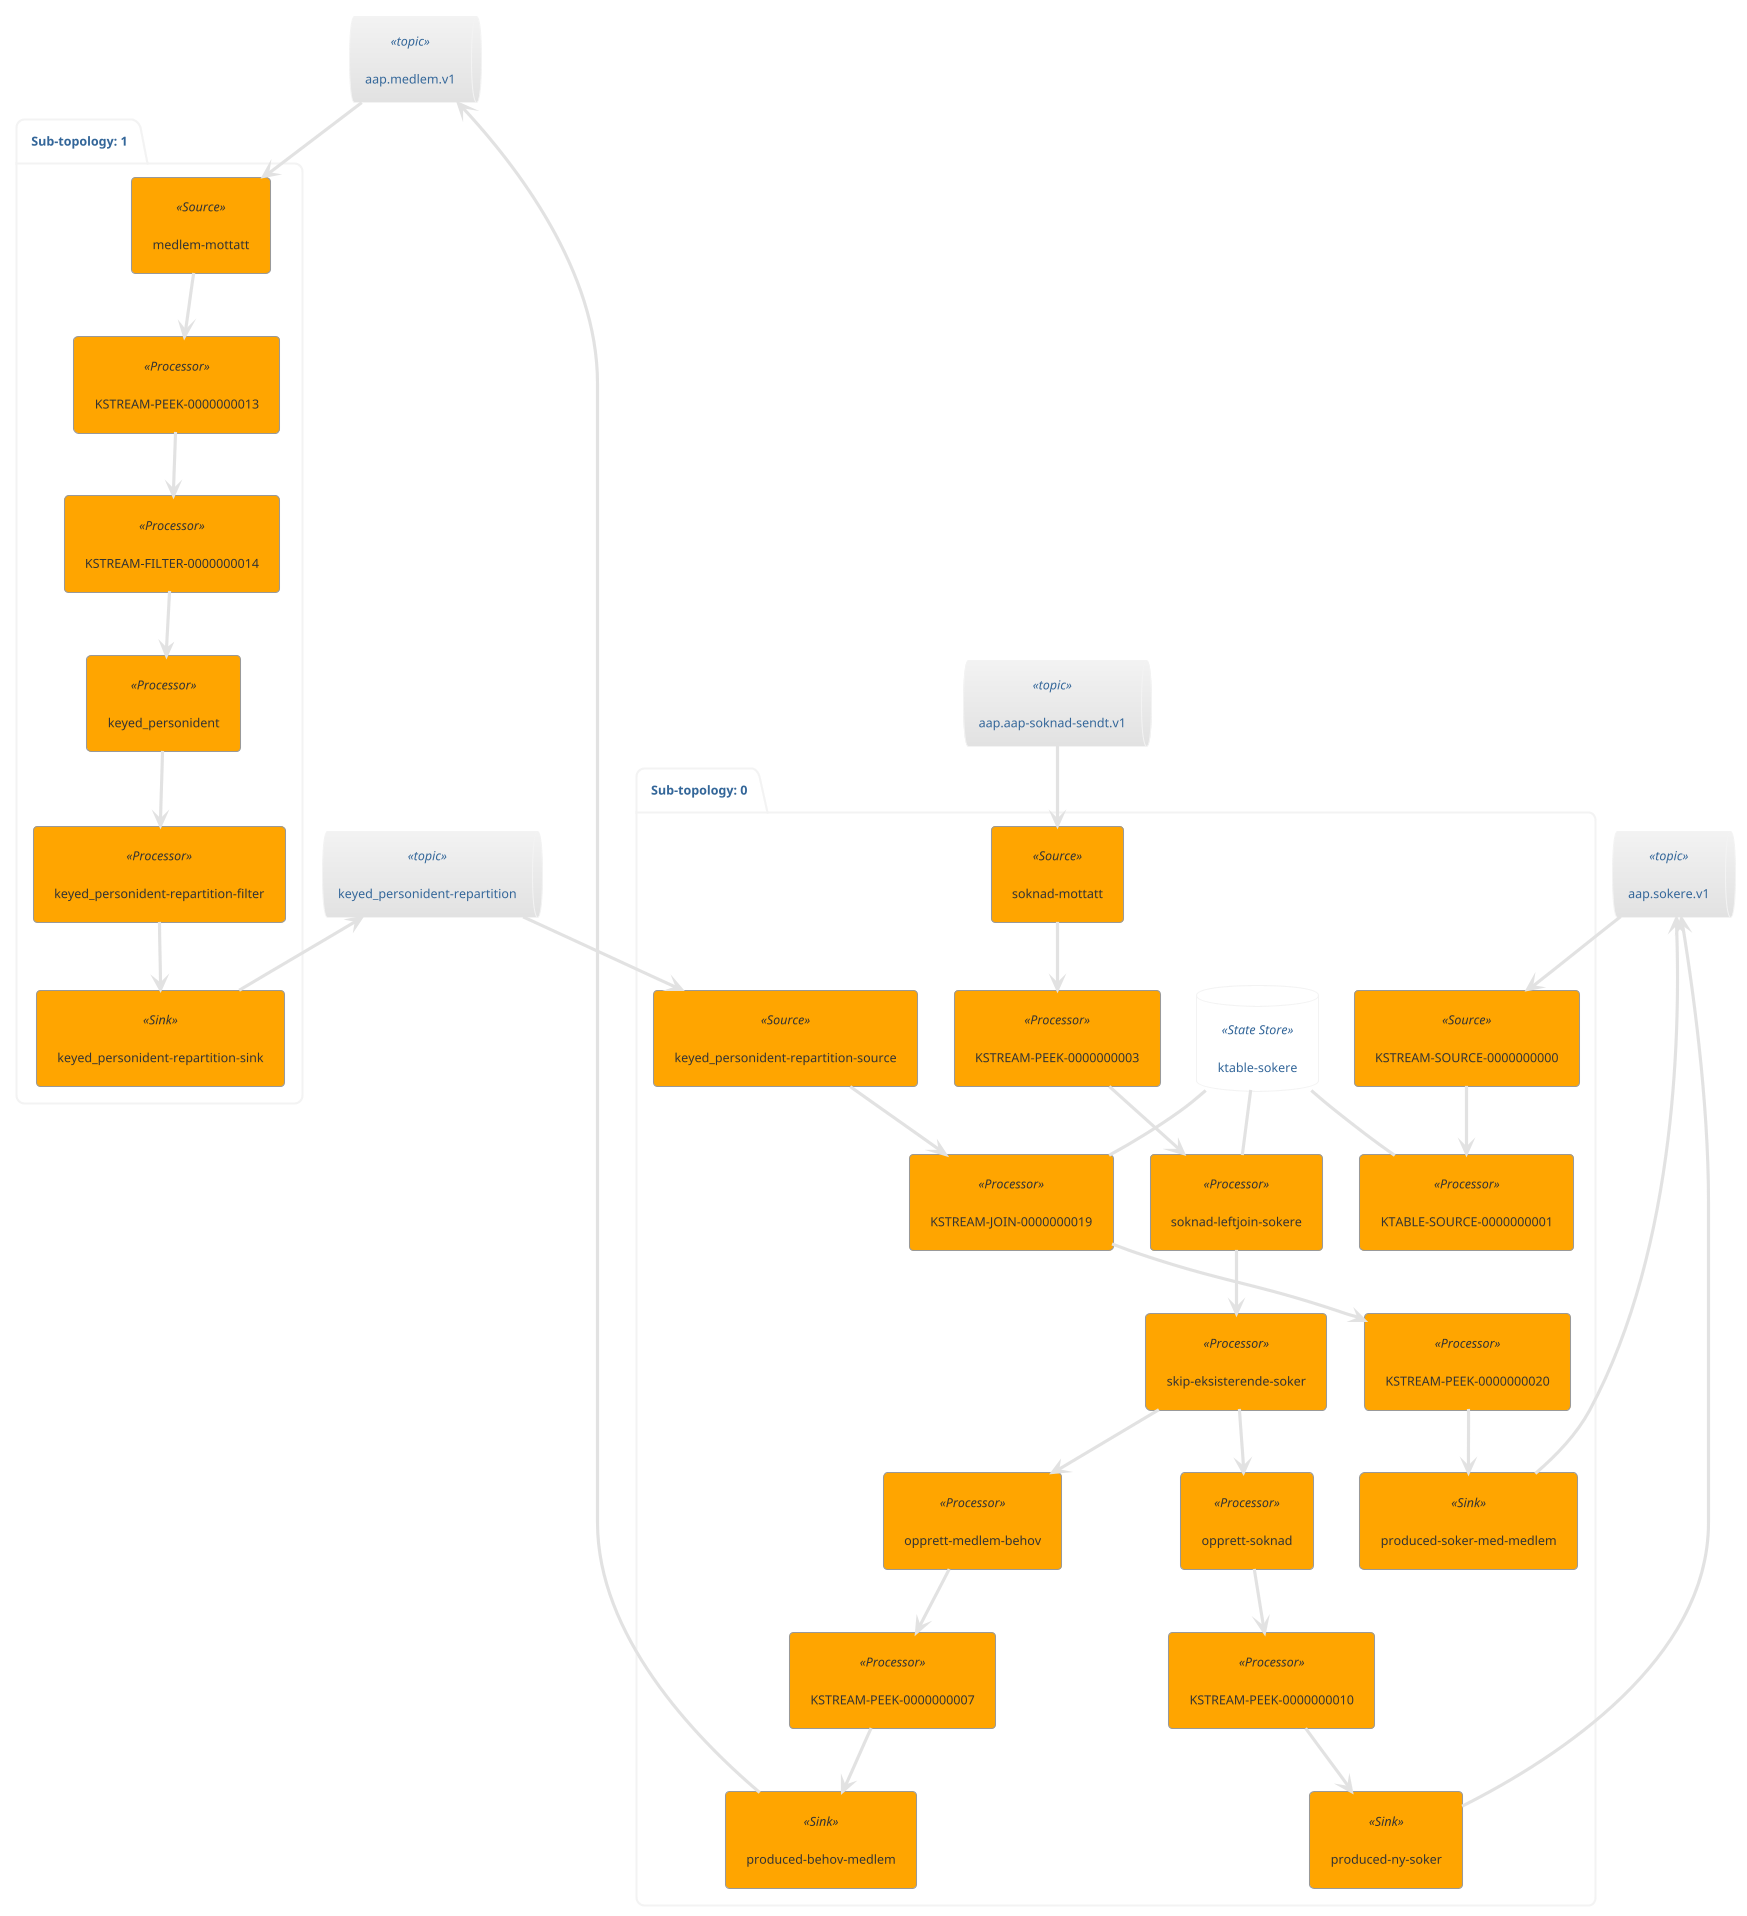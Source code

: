 @startuml
!theme lightgray
queue "aap.medlem.v1" <<topic>> as aap_medlem_v1
queue "aap.sokere.v1" <<topic>> as aap_sokere_v1
queue "aap.aap-soknad-sendt.v1" <<topic>> as aap_aap_soknad_sendt_v1
queue "keyed_personident-repartition" <<topic>> as keyed_personident_repartition
package "Sub-topology: 0" {
	database "ktable-sokere" <<State Store>> as ktable_sokere
	agent "soknad-mottatt" <<Source>> as soknad_mottatt
	agent "KSTREAM-PEEK-0000000003" <<Processor>> as KSTREAM_PEEK_0000000003
	agent "soknad-leftjoin-sokere" <<Processor>> as soknad_leftjoin_sokere
	agent "skip-eksisterende-soker" <<Processor>> as skip_eksisterende_soker
	agent "keyed_personident-repartition-source" <<Source>> as keyed_personident_repartition_source
	agent "KSTREAM-JOIN-0000000019" <<Processor>> as KSTREAM_JOIN_0000000019
	agent "opprett-medlem-behov" <<Processor>> as opprett_medlem_behov
	agent "opprett-soknad" <<Processor>> as opprett_soknad
	agent "KSTREAM-PEEK-0000000007" <<Processor>> as KSTREAM_PEEK_0000000007
	agent "KSTREAM-PEEK-0000000010" <<Processor>> as KSTREAM_PEEK_0000000010
	agent "KSTREAM-PEEK-0000000020" <<Processor>> as KSTREAM_PEEK_0000000020
	agent "KSTREAM-SOURCE-0000000000" <<Source>> as KSTREAM_SOURCE_0000000000
	agent "KTABLE-SOURCE-0000000001" <<Processor>> as KTABLE_SOURCE_0000000001
	agent "produced-behov-medlem" <<Sink>> as produced_behov_medlem
	agent "produced-ny-soker" <<Sink>> as produced_ny_soker
	agent "produced-soker-med-medlem" <<Sink>> as produced_soker_med_medlem
	aap_aap_soknad_sendt_v1 --> soknad_mottatt
	ktable_sokere -- soknad_leftjoin_sokere
	keyed_personident_repartition --> keyed_personident_repartition_source
	ktable_sokere -- KSTREAM_JOIN_0000000019
	aap_sokere_v1 --> KSTREAM_SOURCE_0000000000
	ktable_sokere -- KTABLE_SOURCE_0000000001
	aap_medlem_v1 <-- produced_behov_medlem
	aap_sokere_v1 <-- produced_ny_soker
	aap_sokere_v1 <-- produced_soker_med_medlem
	soknad_mottatt --> KSTREAM_PEEK_0000000003
	KSTREAM_PEEK_0000000003 --> soknad_leftjoin_sokere
	soknad_leftjoin_sokere --> skip_eksisterende_soker
	skip_eksisterende_soker --> opprett_medlem_behov
	skip_eksisterende_soker --> opprett_soknad
	keyed_personident_repartition_source --> KSTREAM_JOIN_0000000019
	KSTREAM_JOIN_0000000019 --> KSTREAM_PEEK_0000000020
	opprett_medlem_behov --> KSTREAM_PEEK_0000000007
	opprett_soknad --> KSTREAM_PEEK_0000000010
	KSTREAM_PEEK_0000000007 --> produced_behov_medlem
	KSTREAM_PEEK_0000000010 --> produced_ny_soker
	KSTREAM_PEEK_0000000020 --> produced_soker_med_medlem
	KSTREAM_SOURCE_0000000000 --> KTABLE_SOURCE_0000000001
}
package "Sub-topology: 1" {
	agent "medlem-mottatt" <<Source>> as medlem_mottatt
	agent "KSTREAM-PEEK-0000000013" <<Processor>> as KSTREAM_PEEK_0000000013
	agent "KSTREAM-FILTER-0000000014" <<Processor>> as KSTREAM_FILTER_0000000014
	agent "keyed_personident" <<Processor>> as keyed_personident
	agent "keyed_personident-repartition-filter" <<Processor>> as keyed_personident_repartition_filter
	agent "keyed_personident-repartition-sink" <<Sink>> as keyed_personident_repartition_sink
	aap_medlem_v1 --> medlem_mottatt
	keyed_personident_repartition <-- keyed_personident_repartition_sink
	medlem_mottatt --> KSTREAM_PEEK_0000000013
	KSTREAM_PEEK_0000000013 --> KSTREAM_FILTER_0000000014
	KSTREAM_FILTER_0000000014 --> keyed_personident
	keyed_personident --> keyed_personident_repartition_filter
	keyed_personident_repartition_filter --> keyed_personident_repartition_sink
}
@enduml